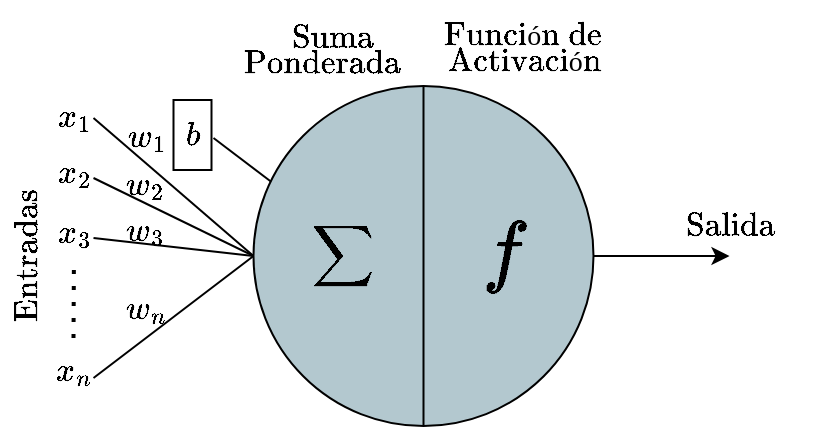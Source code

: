 <mxfile version="24.7.1" type="github">
  <diagram name="Page-1" id="povJLxmm60_3jmOiNp00">
    <mxGraphModel dx="568" dy="293" grid="1" gridSize="10" guides="1" tooltips="1" connect="1" arrows="1" fold="1" page="1" pageScale="1" pageWidth="70" pageHeight="120" math="1" shadow="0">
      <root>
        <mxCell id="0" />
        <mxCell id="1" parent="0" />
        <mxCell id="Yzb6h1gt6XA_bgGxlnhN-1" value="" style="endArrow=none;html=1;rounded=0;endFill=0;entryX=0;entryY=0.5;entryDx=0;entryDy=0;" parent="1" target="Yzb6h1gt6XA_bgGxlnhN-3" edge="1">
          <mxGeometry width="50" height="50" relative="1" as="geometry">
            <mxPoint x="54.75" y="97" as="sourcePoint" />
            <mxPoint x="164.75" y="77" as="targetPoint" />
          </mxGeometry>
        </mxCell>
        <mxCell id="Yzb6h1gt6XA_bgGxlnhN-2" value="" style="endArrow=none;html=1;rounded=0;entryX=0;entryY=0.5;entryDx=0;entryDy=0;endFill=0;" parent="1" target="Yzb6h1gt6XA_bgGxlnhN-3" edge="1">
          <mxGeometry width="50" height="50" relative="1" as="geometry">
            <mxPoint x="54.75" y="197" as="sourcePoint" />
            <mxPoint x="204.75" y="171" as="targetPoint" />
          </mxGeometry>
        </mxCell>
        <mxCell id="Yzb6h1gt6XA_bgGxlnhN-3" value="" style="ellipse;whiteSpace=wrap;html=1;aspect=fixed;fillColor=#b3c8cf;strokeColor=#000000;gradientColor=none;" parent="1" vertex="1">
          <mxGeometry x="134.75" y="51" width="170" height="170" as="geometry" />
        </mxCell>
        <mxCell id="Yzb6h1gt6XA_bgGxlnhN-4" value="" style="endArrow=none;html=1;rounded=0;entryX=0.5;entryY=0;entryDx=0;entryDy=0;exitX=0.5;exitY=1;exitDx=0;exitDy=0;strokeWidth=1;strokeColor=#000000;" parent="1" source="Yzb6h1gt6XA_bgGxlnhN-3" target="Yzb6h1gt6XA_bgGxlnhN-3" edge="1">
          <mxGeometry width="50" height="50" relative="1" as="geometry">
            <mxPoint x="204.75" y="171" as="sourcePoint" />
            <mxPoint x="254.75" y="121" as="targetPoint" />
          </mxGeometry>
        </mxCell>
        <mxCell id="Yzb6h1gt6XA_bgGxlnhN-5" value="&lt;font style=&quot;font-size: 18px;&quot;&gt;$$\sum$$&lt;/font&gt;" style="text;html=1;align=center;verticalAlign=middle;whiteSpace=wrap;rounded=0;" parent="1" vertex="1">
          <mxGeometry x="154.75" y="121" width="50" height="30" as="geometry" />
        </mxCell>
        <mxCell id="Yzb6h1gt6XA_bgGxlnhN-6" value="&lt;p style=&quot;line-height: 10%; font-size: 35px;&quot;&gt;&lt;font style=&quot;font-size: 34px;&quot;&gt;$$f$$&lt;/font&gt;&lt;/p&gt;" style="text;html=1;align=center;verticalAlign=middle;whiteSpace=wrap;rounded=0;glass=0;shadow=0;" parent="1" vertex="1">
          <mxGeometry x="244.75" y="120" width="30" height="31" as="geometry" />
        </mxCell>
        <mxCell id="Yzb6h1gt6XA_bgGxlnhN-7" value="" style="endArrow=none;html=1;rounded=0;entryX=0;entryY=0.5;entryDx=0;entryDy=0;endFill=0;" parent="1" target="Yzb6h1gt6XA_bgGxlnhN-3" edge="1">
          <mxGeometry width="50" height="50" relative="1" as="geometry">
            <mxPoint x="54.75" y="67" as="sourcePoint" />
            <mxPoint x="204.75" y="97" as="targetPoint" />
          </mxGeometry>
        </mxCell>
        <mxCell id="Yzb6h1gt6XA_bgGxlnhN-8" value="" style="endArrow=classic;html=1;rounded=0;exitX=1;exitY=0.5;exitDx=0;exitDy=0;entryX=0.5;entryY=1;entryDx=0;entryDy=0;" parent="1" source="Yzb6h1gt6XA_bgGxlnhN-3" target="Yzb6h1gt6XA_bgGxlnhN-15" edge="1">
          <mxGeometry width="50" height="50" relative="1" as="geometry">
            <mxPoint x="394.75" y="167" as="sourcePoint" />
            <mxPoint x="454.75" y="136" as="targetPoint" />
          </mxGeometry>
        </mxCell>
        <mxCell id="Yzb6h1gt6XA_bgGxlnhN-9" value="" style="group" parent="1" vertex="1" connectable="0">
          <mxGeometry x="139.75" y="10" width="64" height="50" as="geometry" />
        </mxCell>
        <mxCell id="Yzb6h1gt6XA_bgGxlnhN-10" value="&lt;div&gt;&lt;font style=&quot;font-size: 14px;&quot;&gt;$$\text{Suma}$$ &lt;br&gt;&lt;/font&gt;&lt;/div&gt;" style="text;html=1;align=center;verticalAlign=middle;whiteSpace=wrap;rounded=0;" parent="Yzb6h1gt6XA_bgGxlnhN-9" vertex="1">
          <mxGeometry x="4" y="10" width="60" height="30" as="geometry" />
        </mxCell>
        <mxCell id="Yzb6h1gt6XA_bgGxlnhN-11" value="&lt;div&gt;&lt;font style=&quot;font-size: 14px;&quot;&gt;$$\text{Ponderada}$$ &lt;br&gt;&lt;/font&gt;&lt;/div&gt;" style="text;html=1;align=center;verticalAlign=middle;whiteSpace=wrap;rounded=0;" parent="Yzb6h1gt6XA_bgGxlnhN-9" vertex="1">
          <mxGeometry x="-1" y="23" width="60" height="30" as="geometry" />
        </mxCell>
        <mxCell id="Yzb6h1gt6XA_bgGxlnhN-15" value="&lt;font style=&quot;font-size: 14px;&quot;&gt;$$\text{Salida}$$&lt;/font&gt;" style="text;html=1;align=center;verticalAlign=middle;whiteSpace=wrap;rounded=0;" parent="1" vertex="1">
          <mxGeometry x="342.75" y="106" width="60" height="30" as="geometry" />
        </mxCell>
        <mxCell id="Yzb6h1gt6XA_bgGxlnhN-16" value="&lt;font style=&quot;font-size: 14px;&quot;&gt;$$x_1$$&lt;/font&gt;" style="text;html=1;align=center;verticalAlign=middle;whiteSpace=wrap;rounded=0;" parent="1" vertex="1">
          <mxGeometry x="14.75" y="51" width="60" height="30" as="geometry" />
        </mxCell>
        <mxCell id="Yzb6h1gt6XA_bgGxlnhN-17" value="&lt;font style=&quot;font-size: 14px;&quot;&gt;$$x_2$$&lt;/font&gt;" style="text;html=1;align=center;verticalAlign=middle;whiteSpace=wrap;rounded=0;" parent="1" vertex="1">
          <mxGeometry x="14.75" y="79" width="60" height="30" as="geometry" />
        </mxCell>
        <mxCell id="Yzb6h1gt6XA_bgGxlnhN-18" value="&lt;font style=&quot;font-size: 14px;&quot;&gt;$$x_n$$&lt;/font&gt;" style="text;html=1;align=center;verticalAlign=middle;whiteSpace=wrap;rounded=0;" parent="1" vertex="1">
          <mxGeometry x="14.75" y="178" width="60" height="30" as="geometry" />
        </mxCell>
        <mxCell id="Yzb6h1gt6XA_bgGxlnhN-19" value="" style="endArrow=none;dashed=1;html=1;dashPattern=1 3;strokeWidth=2;rounded=0;" parent="1" edge="1">
          <mxGeometry width="50" height="50" relative="1" as="geometry">
            <mxPoint x="44.75" y="177" as="sourcePoint" />
            <mxPoint x="44.97" y="137" as="targetPoint" />
          </mxGeometry>
        </mxCell>
        <mxCell id="Yzb6h1gt6XA_bgGxlnhN-20" value="&lt;font style=&quot;font-size: 14px;&quot;&gt;$$\text{Entradas}$$&lt;/font&gt;" style="text;html=1;align=center;verticalAlign=middle;whiteSpace=wrap;rounded=0;rotation=-90;" parent="1" vertex="1">
          <mxGeometry x="-18" y="122.25" width="80" height="27.5" as="geometry" />
        </mxCell>
        <mxCell id="Yzb6h1gt6XA_bgGxlnhN-21" value="&lt;font style=&quot;font-size: 14px;&quot;&gt;$$x_3$$&lt;/font&gt;" style="text;html=1;align=center;verticalAlign=middle;whiteSpace=wrap;rounded=0;" parent="1" vertex="1">
          <mxGeometry x="14.75" y="109" width="60" height="30" as="geometry" />
        </mxCell>
        <mxCell id="Yzb6h1gt6XA_bgGxlnhN-22" value="" style="endArrow=none;html=1;rounded=0;entryX=0;entryY=0.5;entryDx=0;entryDy=0;endFill=0;" parent="1" target="Yzb6h1gt6XA_bgGxlnhN-3" edge="1">
          <mxGeometry width="50" height="50" relative="1" as="geometry">
            <mxPoint x="54.75" y="127" as="sourcePoint" />
            <mxPoint x="194.75" y="179.5" as="targetPoint" />
          </mxGeometry>
        </mxCell>
        <mxCell id="Yzb6h1gt6XA_bgGxlnhN-23" value="&lt;font style=&quot;font-size: 14px;&quot;&gt;$$b$$&lt;/font&gt;" style="rounded=0;whiteSpace=wrap;html=1;" parent="1" vertex="1">
          <mxGeometry x="94.75" y="58" width="19" height="35" as="geometry" />
        </mxCell>
        <mxCell id="Yzb6h1gt6XA_bgGxlnhN-24" value="" style="endArrow=none;html=1;rounded=0;endFill=0;entryX=0.051;entryY=0.281;entryDx=0;entryDy=0;entryPerimeter=0;" parent="1" target="Yzb6h1gt6XA_bgGxlnhN-3" edge="1">
          <mxGeometry width="50" height="50" relative="1" as="geometry">
            <mxPoint x="114.75" y="77" as="sourcePoint" />
            <mxPoint x="149.75" y="86" as="targetPoint" />
          </mxGeometry>
        </mxCell>
        <mxCell id="Yzb6h1gt6XA_bgGxlnhN-25" value="&lt;font style=&quot;font-size: 14px;&quot;&gt;$$w_1$$&lt;/font&gt;" style="text;html=1;align=center;verticalAlign=middle;whiteSpace=wrap;rounded=0;" parent="1" vertex="1">
          <mxGeometry x="48.75" y="61" width="65.25" height="30" as="geometry" />
        </mxCell>
        <mxCell id="Yzb6h1gt6XA_bgGxlnhN-26" value="&lt;font style=&quot;font-size: 14px;&quot;&gt;$$w_2$$&lt;/font&gt;" style="text;html=1;align=center;verticalAlign=middle;whiteSpace=wrap;rounded=0;" parent="1" vertex="1">
          <mxGeometry x="50.75" y="85" width="60" height="30" as="geometry" />
        </mxCell>
        <mxCell id="Yzb6h1gt6XA_bgGxlnhN-27" value="&lt;div&gt;&lt;font style=&quot;font-size: 14px;&quot;&gt;$$w_3$$&lt;/font&gt;&lt;/div&gt;" style="text;html=1;align=center;verticalAlign=middle;whiteSpace=wrap;rounded=0;" parent="1" vertex="1">
          <mxGeometry x="50.75" y="108" width="60" height="30" as="geometry" />
        </mxCell>
        <mxCell id="Yzb6h1gt6XA_bgGxlnhN-28" value="&lt;div&gt;&lt;font style=&quot;font-size: 14px;&quot;&gt;$$w_n$$&lt;/font&gt;&lt;/div&gt;" style="text;html=1;align=center;verticalAlign=middle;whiteSpace=wrap;rounded=0;" parent="1" vertex="1">
          <mxGeometry x="50.75" y="147" width="60" height="30" as="geometry" />
        </mxCell>
        <mxCell id="XruBZ6aIcLVyrYQfcny_-2" value="" style="group" parent="1" vertex="1" connectable="0">
          <mxGeometry x="230" y="10" width="90" height="30" as="geometry" />
        </mxCell>
        <mxCell id="Yzb6h1gt6XA_bgGxlnhN-14" value="&lt;font style=&quot;font-size: 14px;&quot;&gt;$$\text{Activación}$$&lt;/font&gt;" style="text;whiteSpace=wrap;html=1;" parent="XruBZ6aIcLVyrYQfcny_-2" vertex="1">
          <mxGeometry width="90" height="11" as="geometry" />
        </mxCell>
        <mxCell id="XruBZ6aIcLVyrYQfcny_-1" value="&lt;font style=&quot;font-size: 14px;&quot;&gt;$$\text{Función de}$$&lt;/font&gt;" style="text;html=1;align=center;verticalAlign=middle;whiteSpace=wrap;rounded=0;" parent="XruBZ6aIcLVyrYQfcny_-2" vertex="1">
          <mxGeometry x="9" width="60" height="30" as="geometry" />
        </mxCell>
      </root>
    </mxGraphModel>
  </diagram>
</mxfile>
